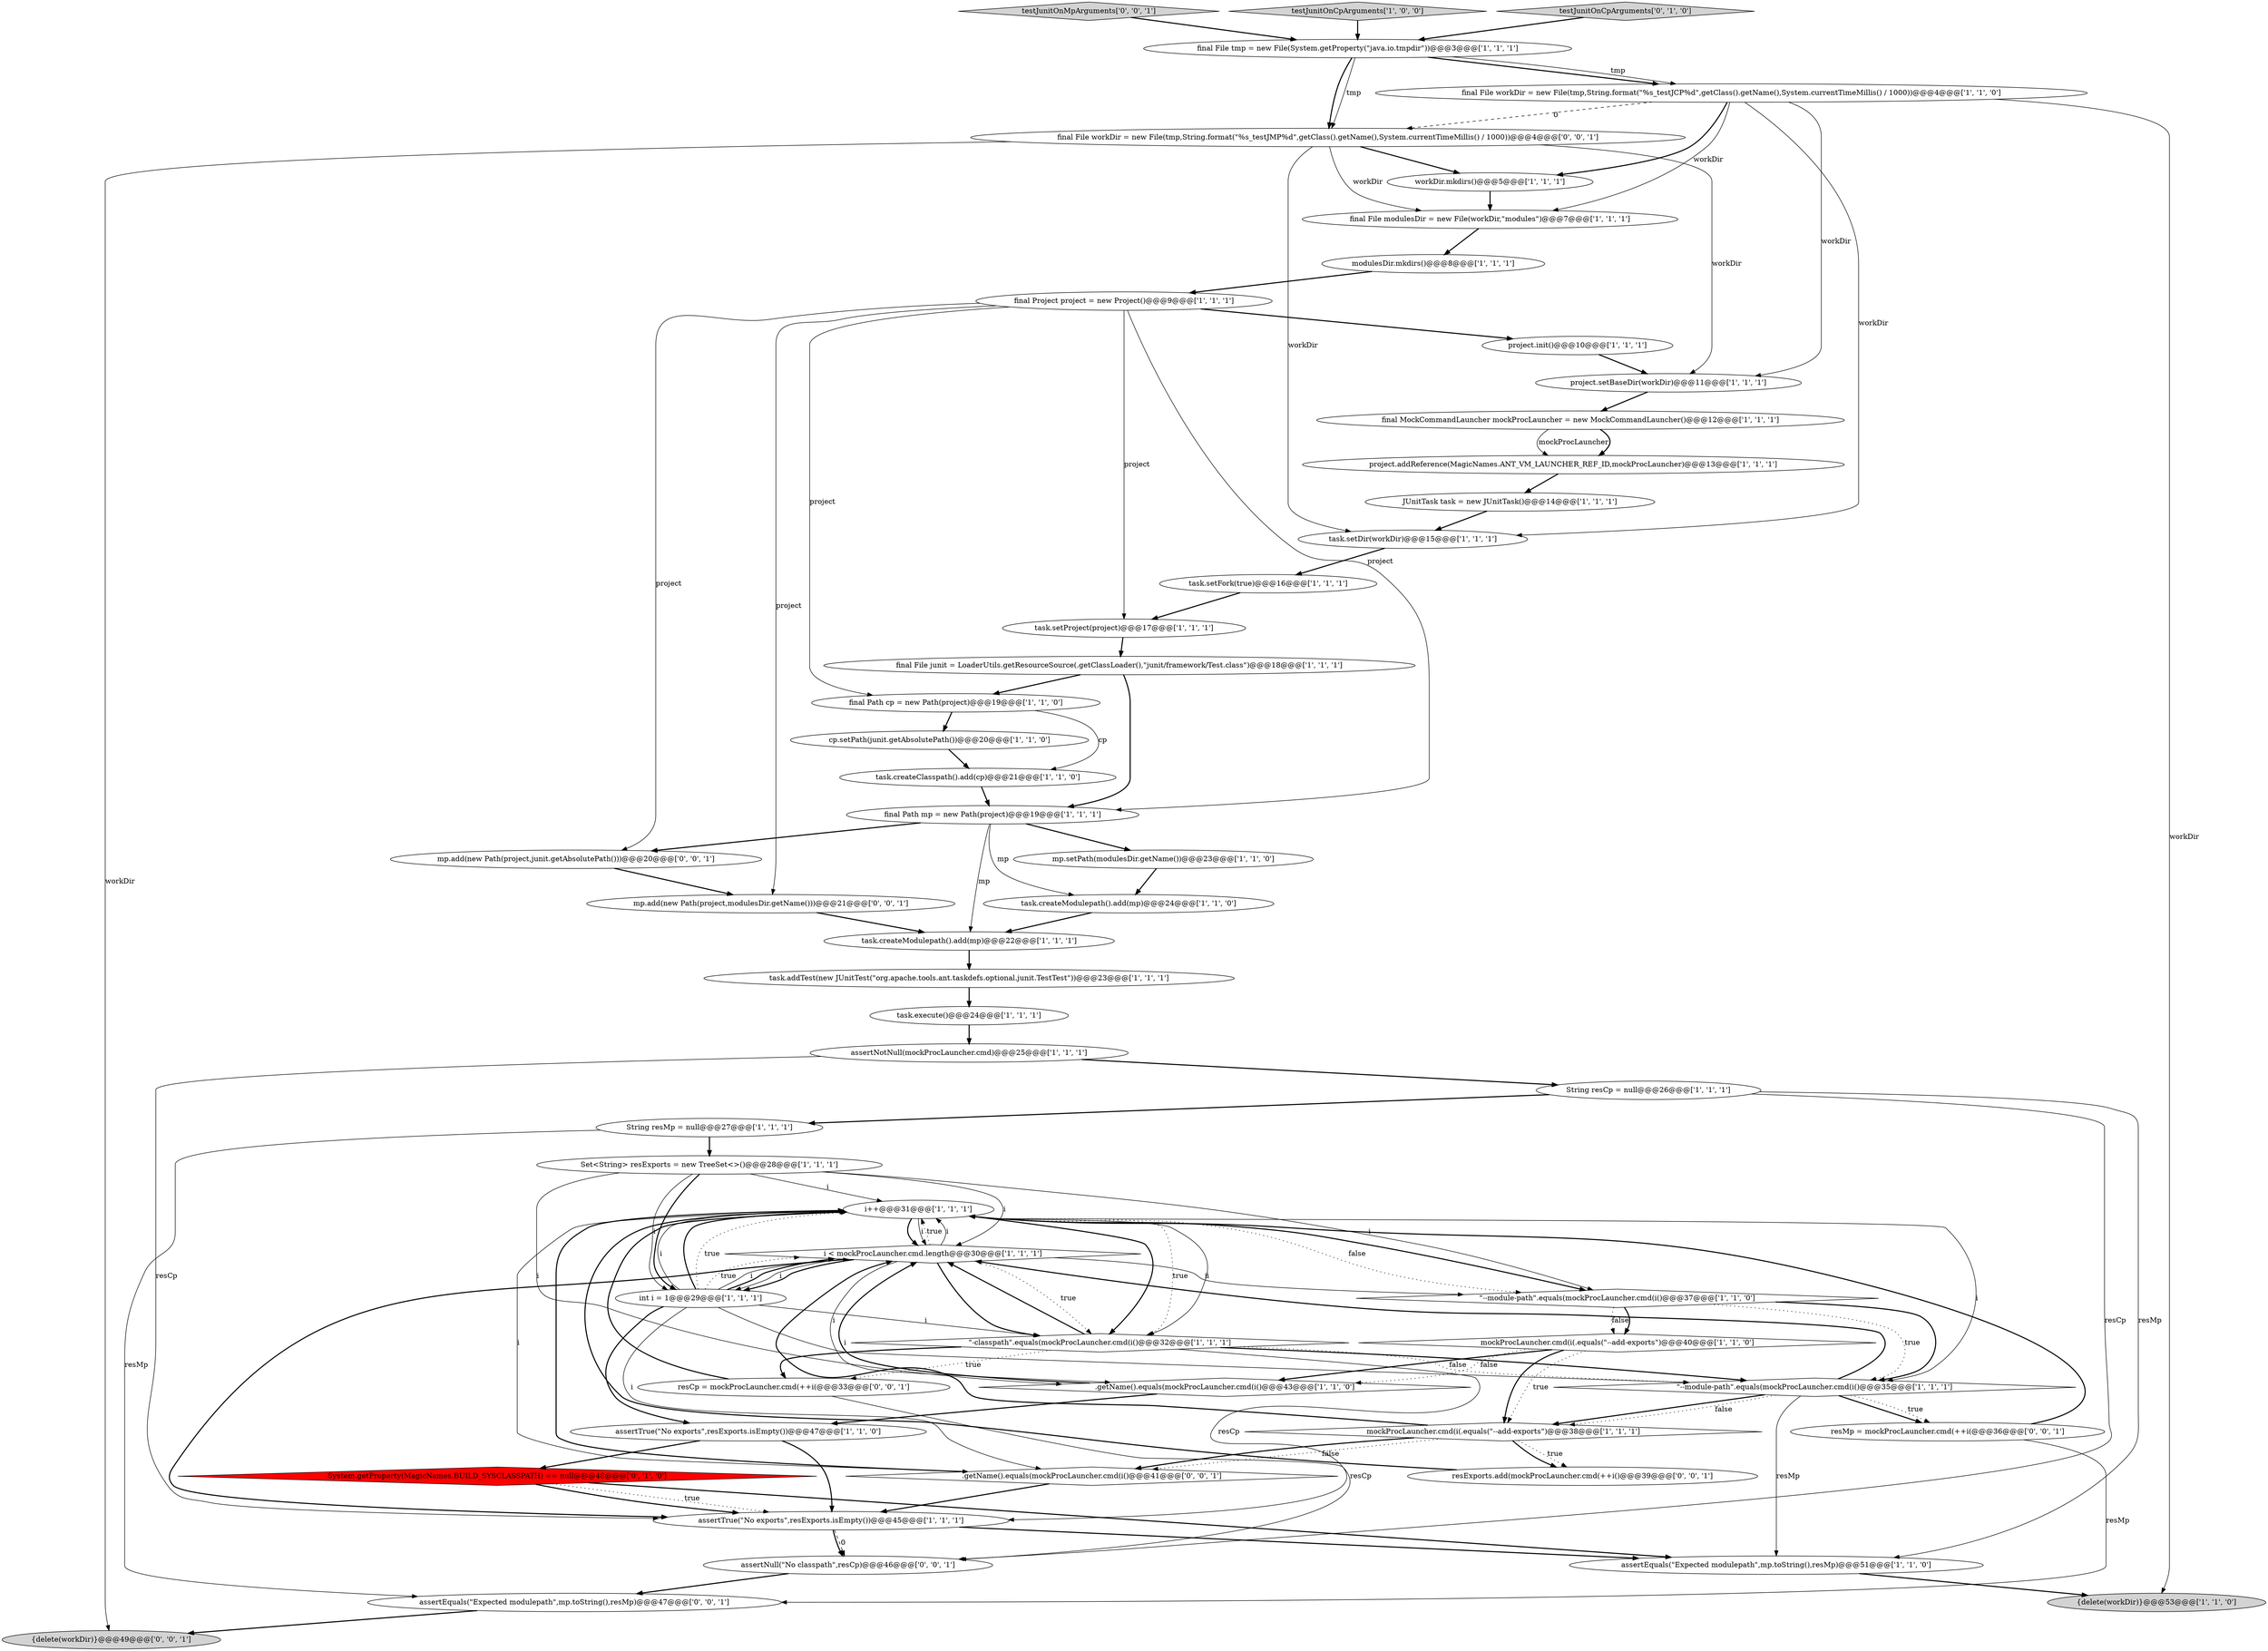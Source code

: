 digraph {
3 [style = filled, label = "task.createClasspath().add(cp)@@@21@@@['1', '1', '0']", fillcolor = white, shape = ellipse image = "AAA0AAABBB1BBB"];
14 [style = filled, label = "final Path cp = new Path(project)@@@19@@@['1', '1', '0']", fillcolor = white, shape = ellipse image = "AAA0AAABBB1BBB"];
16 [style = filled, label = "i++@@@31@@@['1', '1', '1']", fillcolor = white, shape = ellipse image = "AAA0AAABBB1BBB"];
42 [style = filled, label = "System.getProperty(MagicNames.BUILD_SYSCLASSPATH) == null@@@48@@@['0', '1', '0']", fillcolor = red, shape = diamond image = "AAA1AAABBB2BBB"];
41 [style = filled, label = "mockProcLauncher.cmd(i(.equals(\"--add-exports\")@@@38@@@['1', '1', '1']", fillcolor = white, shape = diamond image = "AAA0AAABBB1BBB"];
25 [style = filled, label = "{delete(workDir)}@@@53@@@['1', '1', '0']", fillcolor = lightgray, shape = ellipse image = "AAA0AAABBB1BBB"];
46 [style = filled, label = "assertNull(\"No classpath\",resCp)@@@46@@@['0', '0', '1']", fillcolor = white, shape = ellipse image = "AAA0AAABBB3BBB"];
12 [style = filled, label = "final MockCommandLauncher mockProcLauncher = new MockCommandLauncher()@@@12@@@['1', '1', '1']", fillcolor = white, shape = ellipse image = "AAA0AAABBB1BBB"];
28 [style = filled, label = "final File tmp = new File(System.getProperty(\"java.io.tmpdir\"))@@@3@@@['1', '1', '1']", fillcolor = white, shape = ellipse image = "AAA0AAABBB1BBB"];
13 [style = filled, label = "project.addReference(MagicNames.ANT_VM_LAUNCHER_REF_ID,mockProcLauncher)@@@13@@@['1', '1', '1']", fillcolor = white, shape = ellipse image = "AAA0AAABBB1BBB"];
18 [style = filled, label = "i < mockProcLauncher.cmd.length@@@30@@@['1', '1', '1']", fillcolor = white, shape = diamond image = "AAA0AAABBB1BBB"];
52 [style = filled, label = "{delete(workDir)}@@@49@@@['0', '0', '1']", fillcolor = lightgray, shape = ellipse image = "AAA0AAABBB3BBB"];
36 [style = filled, label = "task.setFork(true)@@@16@@@['1', '1', '1']", fillcolor = white, shape = ellipse image = "AAA0AAABBB1BBB"];
23 [style = filled, label = "task.addTest(new JUnitTest(\"org.apache.tools.ant.taskdefs.optional.junit.TestTest\"))@@@23@@@['1', '1', '1']", fillcolor = white, shape = ellipse image = "AAA0AAABBB1BBB"];
9 [style = filled, label = "Set<String> resExports = new TreeSet<>()@@@28@@@['1', '1', '1']", fillcolor = white, shape = ellipse image = "AAA0AAABBB1BBB"];
47 [style = filled, label = ".getName().equals(mockProcLauncher.cmd(i()@@@41@@@['0', '0', '1']", fillcolor = white, shape = diamond image = "AAA0AAABBB3BBB"];
54 [style = filled, label = "testJunitOnMpArguments['0', '0', '1']", fillcolor = lightgray, shape = diamond image = "AAA0AAABBB3BBB"];
30 [style = filled, label = "assertEquals(\"Expected modulepath\",mp.toString(),resMp)@@@51@@@['1', '1', '0']", fillcolor = white, shape = ellipse image = "AAA0AAABBB1BBB"];
2 [style = filled, label = "String resMp = null@@@27@@@['1', '1', '1']", fillcolor = white, shape = ellipse image = "AAA0AAABBB1BBB"];
35 [style = filled, label = "\"--module-path\".equals(mockProcLauncher.cmd(i()@@@35@@@['1', '1', '1']", fillcolor = white, shape = diamond image = "AAA0AAABBB1BBB"];
11 [style = filled, label = "project.init()@@@10@@@['1', '1', '1']", fillcolor = white, shape = ellipse image = "AAA0AAABBB1BBB"];
31 [style = filled, label = "task.execute()@@@24@@@['1', '1', '1']", fillcolor = white, shape = ellipse image = "AAA0AAABBB1BBB"];
1 [style = filled, label = "mp.setPath(modulesDir.getName())@@@23@@@['1', '1', '0']", fillcolor = white, shape = ellipse image = "AAA0AAABBB1BBB"];
37 [style = filled, label = "int i = 1@@@29@@@['1', '1', '1']", fillcolor = white, shape = ellipse image = "AAA0AAABBB1BBB"];
40 [style = filled, label = "final Path mp = new Path(project)@@@19@@@['1', '1', '1']", fillcolor = white, shape = ellipse image = "AAA0AAABBB1BBB"];
8 [style = filled, label = "task.setProject(project)@@@17@@@['1', '1', '1']", fillcolor = white, shape = ellipse image = "AAA0AAABBB1BBB"];
45 [style = filled, label = "mp.add(new Path(project,junit.getAbsolutePath()))@@@20@@@['0', '0', '1']", fillcolor = white, shape = ellipse image = "AAA0AAABBB3BBB"];
26 [style = filled, label = "modulesDir.mkdirs()@@@8@@@['1', '1', '1']", fillcolor = white, shape = ellipse image = "AAA0AAABBB1BBB"];
6 [style = filled, label = "final File modulesDir = new File(workDir,\"modules\")@@@7@@@['1', '1', '1']", fillcolor = white, shape = ellipse image = "AAA0AAABBB1BBB"];
4 [style = filled, label = "String resCp = null@@@26@@@['1', '1', '1']", fillcolor = white, shape = ellipse image = "AAA0AAABBB1BBB"];
50 [style = filled, label = "resMp = mockProcLauncher.cmd(++i(@@@36@@@['0', '0', '1']", fillcolor = white, shape = ellipse image = "AAA0AAABBB3BBB"];
5 [style = filled, label = "mockProcLauncher.cmd(i(.equals(\"--add-exports\")@@@40@@@['1', '1', '0']", fillcolor = white, shape = diamond image = "AAA0AAABBB1BBB"];
29 [style = filled, label = "JUnitTask task = new JUnitTask()@@@14@@@['1', '1', '1']", fillcolor = white, shape = ellipse image = "AAA0AAABBB1BBB"];
15 [style = filled, label = "assertNotNull(mockProcLauncher.cmd)@@@25@@@['1', '1', '1']", fillcolor = white, shape = ellipse image = "AAA0AAABBB1BBB"];
10 [style = filled, label = "testJunitOnCpArguments['1', '0', '0']", fillcolor = lightgray, shape = diamond image = "AAA0AAABBB1BBB"];
38 [style = filled, label = "\"-classpath\".equals(mockProcLauncher.cmd(i()@@@32@@@['1', '1', '1']", fillcolor = white, shape = diamond image = "AAA0AAABBB1BBB"];
27 [style = filled, label = "task.createModulepath().add(mp)@@@24@@@['1', '1', '0']", fillcolor = white, shape = ellipse image = "AAA0AAABBB1BBB"];
43 [style = filled, label = "testJunitOnCpArguments['0', '1', '0']", fillcolor = lightgray, shape = diamond image = "AAA0AAABBB2BBB"];
32 [style = filled, label = "final Project project = new Project()@@@9@@@['1', '1', '1']", fillcolor = white, shape = ellipse image = "AAA0AAABBB1BBB"];
17 [style = filled, label = "workDir.mkdirs()@@@5@@@['1', '1', '1']", fillcolor = white, shape = ellipse image = "AAA0AAABBB1BBB"];
19 [style = filled, label = "final File workDir = new File(tmp,String.format(\"%s_testJCP%d\",getClass().getName(),System.currentTimeMillis() / 1000))@@@4@@@['1', '1', '0']", fillcolor = white, shape = ellipse image = "AAA0AAABBB1BBB"];
33 [style = filled, label = "task.setDir(workDir)@@@15@@@['1', '1', '1']", fillcolor = white, shape = ellipse image = "AAA0AAABBB1BBB"];
7 [style = filled, label = "project.setBaseDir(workDir)@@@11@@@['1', '1', '1']", fillcolor = white, shape = ellipse image = "AAA0AAABBB1BBB"];
44 [style = filled, label = "mp.add(new Path(project,modulesDir.getName()))@@@21@@@['0', '0', '1']", fillcolor = white, shape = ellipse image = "AAA0AAABBB3BBB"];
0 [style = filled, label = ".getName().equals(mockProcLauncher.cmd(i()@@@43@@@['1', '1', '0']", fillcolor = white, shape = diamond image = "AAA0AAABBB1BBB"];
22 [style = filled, label = "cp.setPath(junit.getAbsolutePath())@@@20@@@['1', '1', '0']", fillcolor = white, shape = ellipse image = "AAA0AAABBB1BBB"];
51 [style = filled, label = "resCp = mockProcLauncher.cmd(++i(@@@33@@@['0', '0', '1']", fillcolor = white, shape = ellipse image = "AAA0AAABBB3BBB"];
21 [style = filled, label = "\"--module-path\".equals(mockProcLauncher.cmd(i()@@@37@@@['1', '1', '0']", fillcolor = white, shape = diamond image = "AAA0AAABBB1BBB"];
39 [style = filled, label = "assertTrue(\"No exports\",resExports.isEmpty())@@@45@@@['1', '1', '1']", fillcolor = white, shape = ellipse image = "AAA0AAABBB1BBB"];
24 [style = filled, label = "assertTrue(\"No exports\",resExports.isEmpty())@@@47@@@['1', '1', '0']", fillcolor = white, shape = ellipse image = "AAA0AAABBB1BBB"];
53 [style = filled, label = "final File workDir = new File(tmp,String.format(\"%s_testJMP%d\",getClass().getName(),System.currentTimeMillis() / 1000))@@@4@@@['0', '0', '1']", fillcolor = white, shape = ellipse image = "AAA0AAABBB3BBB"];
48 [style = filled, label = "assertEquals(\"Expected modulepath\",mp.toString(),resMp)@@@47@@@['0', '0', '1']", fillcolor = white, shape = ellipse image = "AAA0AAABBB3BBB"];
20 [style = filled, label = "task.createModulepath().add(mp)@@@22@@@['1', '1', '1']", fillcolor = white, shape = ellipse image = "AAA0AAABBB1BBB"];
34 [style = filled, label = "final File junit = LoaderUtils.getResourceSource(.getClassLoader(),\"junit/framework/Test.class\")@@@18@@@['1', '1', '1']", fillcolor = white, shape = ellipse image = "AAA0AAABBB1BBB"];
49 [style = filled, label = "resExports.add(mockProcLauncher.cmd(++i()@@@39@@@['0', '0', '1']", fillcolor = white, shape = ellipse image = "AAA0AAABBB3BBB"];
9->0 [style = solid, label="i"];
37->47 [style = solid, label="i"];
49->16 [style = bold, label=""];
35->41 [style = bold, label=""];
38->51 [style = bold, label=""];
18->37 [style = solid, label="i"];
32->8 [style = solid, label="project"];
51->46 [style = solid, label="resCp"];
1->27 [style = bold, label=""];
24->39 [style = bold, label=""];
41->47 [style = dotted, label="false"];
18->38 [style = dotted, label="true"];
46->48 [style = bold, label=""];
9->37 [style = bold, label=""];
48->52 [style = bold, label=""];
38->39 [style = solid, label="resCp"];
5->0 [style = bold, label=""];
35->50 [style = bold, label=""];
0->24 [style = bold, label=""];
53->52 [style = solid, label="workDir"];
32->40 [style = solid, label="project"];
41->49 [style = dotted, label="true"];
16->38 [style = dotted, label="true"];
37->16 [style = solid, label="i"];
21->35 [style = bold, label=""];
19->25 [style = solid, label="workDir"];
32->11 [style = bold, label=""];
18->38 [style = bold, label=""];
8->34 [style = bold, label=""];
26->32 [style = bold, label=""];
35->18 [style = bold, label=""];
16->21 [style = dotted, label="false"];
18->16 [style = dotted, label="true"];
37->38 [style = solid, label="i"];
14->22 [style = bold, label=""];
41->49 [style = bold, label=""];
12->13 [style = solid, label="mockProcLauncher"];
37->18 [style = dotted, label="true"];
9->16 [style = solid, label="i"];
4->2 [style = bold, label=""];
2->9 [style = bold, label=""];
47->39 [style = bold, label=""];
51->16 [style = bold, label=""];
35->41 [style = dotted, label="false"];
19->53 [style = dashed, label="0"];
9->37 [style = solid, label="i"];
38->18 [style = bold, label=""];
20->23 [style = bold, label=""];
44->20 [style = bold, label=""];
4->46 [style = solid, label="resCp"];
33->36 [style = bold, label=""];
19->7 [style = solid, label="workDir"];
28->19 [style = bold, label=""];
32->45 [style = solid, label="project"];
34->14 [style = bold, label=""];
16->35 [style = solid, label="i"];
38->35 [style = bold, label=""];
32->14 [style = solid, label="project"];
9->21 [style = solid, label="i"];
27->20 [style = bold, label=""];
21->35 [style = dotted, label="true"];
37->16 [style = bold, label=""];
53->7 [style = solid, label="workDir"];
47->16 [style = bold, label=""];
9->18 [style = solid, label="i"];
39->46 [style = dashed, label="0"];
2->48 [style = solid, label="resMp"];
38->35 [style = dotted, label="false"];
18->37 [style = bold, label=""];
23->31 [style = bold, label=""];
42->39 [style = dotted, label="true"];
16->18 [style = bold, label=""];
6->26 [style = bold, label=""];
37->24 [style = bold, label=""];
39->46 [style = bold, label=""];
34->40 [style = bold, label=""];
17->6 [style = bold, label=""];
18->16 [style = solid, label="i"];
5->41 [style = dotted, label="true"];
40->27 [style = solid, label="mp"];
42->39 [style = bold, label=""];
19->17 [style = bold, label=""];
21->5 [style = dotted, label="false"];
16->47 [style = solid, label="i"];
45->44 [style = bold, label=""];
28->53 [style = solid, label="tmp"];
16->38 [style = solid, label="i"];
15->39 [style = solid, label="resCp"];
12->13 [style = bold, label=""];
21->5 [style = bold, label=""];
18->39 [style = bold, label=""];
4->30 [style = solid, label="resMp"];
35->30 [style = solid, label="resMp"];
36->8 [style = bold, label=""];
0->18 [style = bold, label=""];
41->47 [style = bold, label=""];
53->6 [style = solid, label="workDir"];
54->28 [style = bold, label=""];
41->18 [style = bold, label=""];
37->16 [style = dotted, label="true"];
24->42 [style = bold, label=""];
37->35 [style = solid, label="i"];
32->44 [style = solid, label="project"];
28->19 [style = solid, label="tmp"];
10->28 [style = bold, label=""];
19->6 [style = solid, label="workDir"];
3->40 [style = bold, label=""];
7->12 [style = bold, label=""];
28->53 [style = bold, label=""];
18->0 [style = solid, label="i"];
50->16 [style = bold, label=""];
30->25 [style = bold, label=""];
16->18 [style = solid, label="i"];
14->3 [style = solid, label="cp"];
31->15 [style = bold, label=""];
19->33 [style = solid, label="workDir"];
53->33 [style = solid, label="workDir"];
43->28 [style = bold, label=""];
39->30 [style = bold, label=""];
22->3 [style = bold, label=""];
40->1 [style = bold, label=""];
5->0 [style = dotted, label="false"];
13->29 [style = bold, label=""];
29->33 [style = bold, label=""];
5->41 [style = bold, label=""];
37->18 [style = solid, label="i"];
42->30 [style = bold, label=""];
16->21 [style = bold, label=""];
18->21 [style = solid, label="i"];
53->17 [style = bold, label=""];
15->4 [style = bold, label=""];
37->18 [style = bold, label=""];
35->50 [style = dotted, label="true"];
40->45 [style = bold, label=""];
38->51 [style = dotted, label="true"];
11->7 [style = bold, label=""];
16->38 [style = bold, label=""];
50->48 [style = solid, label="resMp"];
40->20 [style = solid, label="mp"];
}
